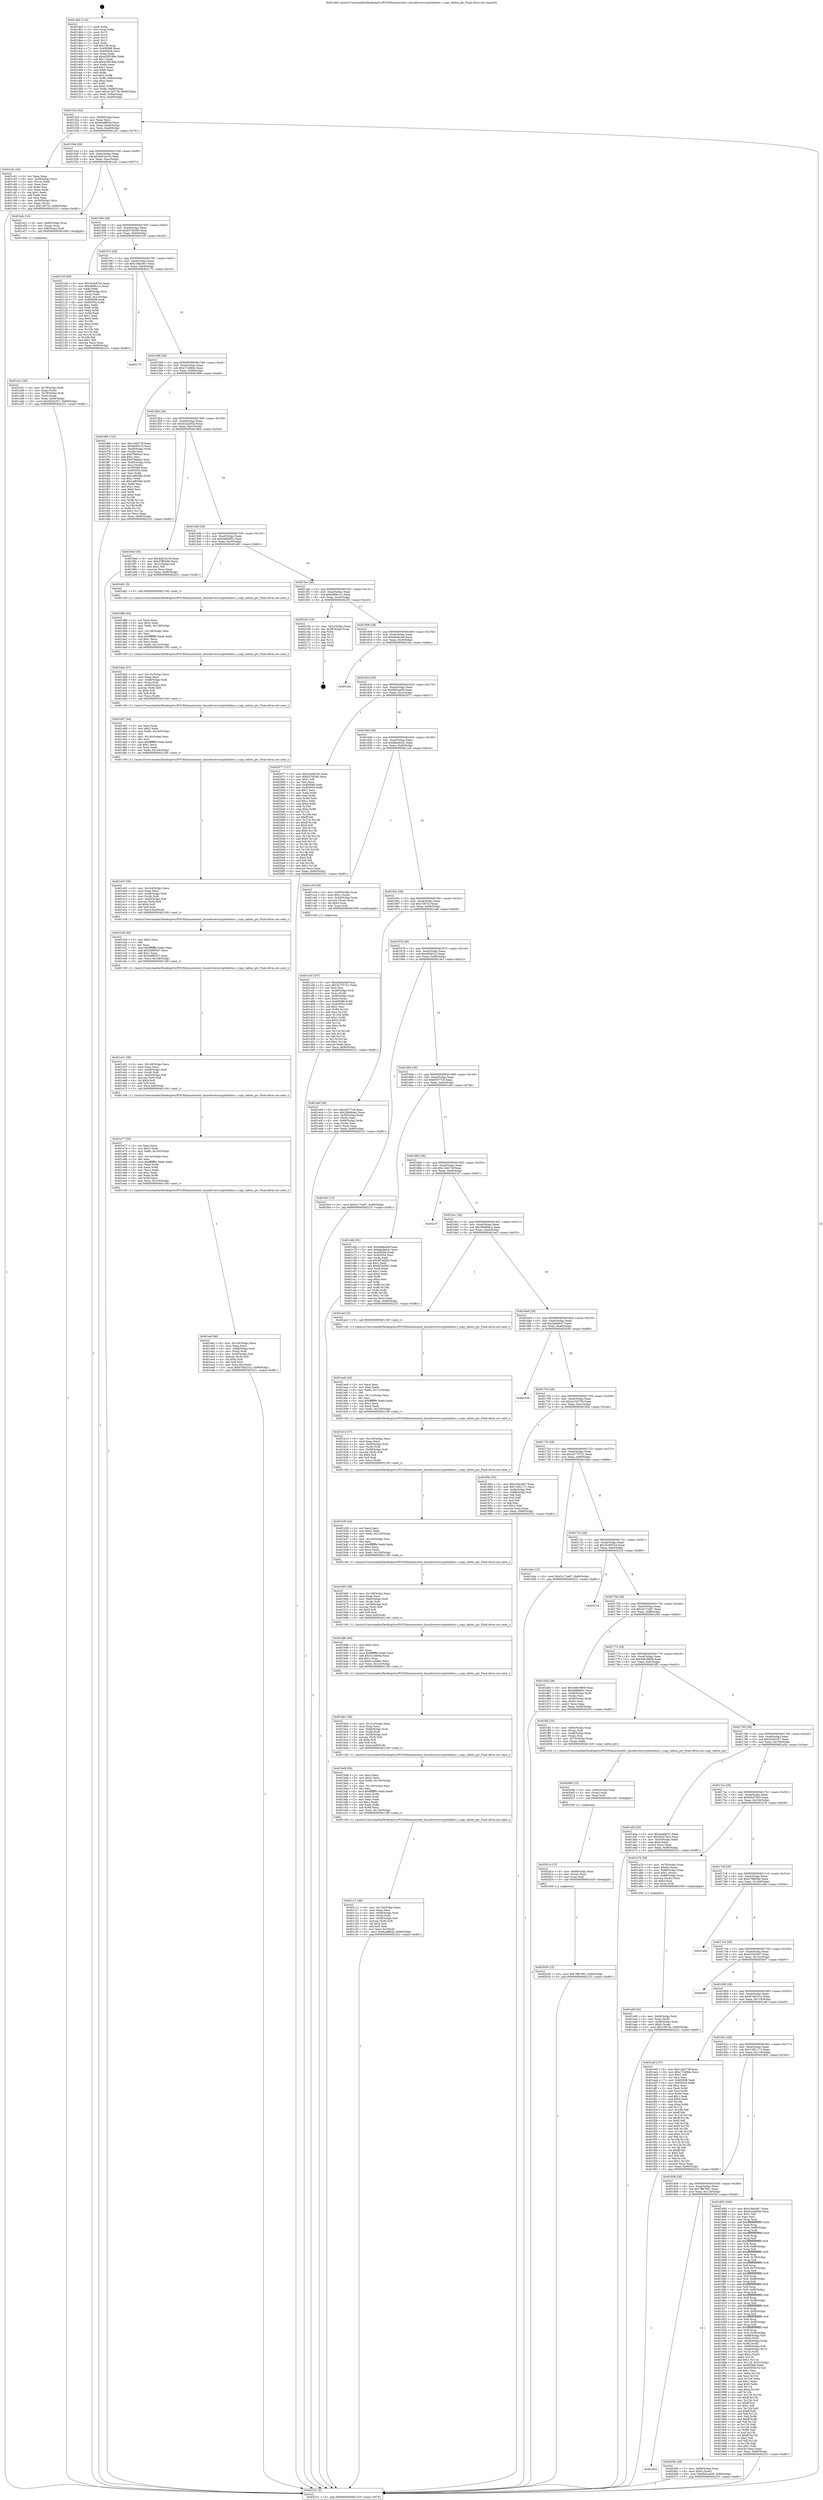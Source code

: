 digraph "0x4014b0" {
  label = "0x4014b0 (/mnt/c/Users/mathe/Desktop/tcc/POCII/binaries/extr_linuxdriverscryptotalitos.c_copy_talitos_ptr_Final-ollvm.out::main(0))"
  labelloc = "t"
  node[shape=record]

  Entry [label="",width=0.3,height=0.3,shape=circle,fillcolor=black,style=filled]
  "0x401524" [label="{
     0x401524 [32]\l
     | [instrs]\l
     &nbsp;&nbsp;0x401524 \<+6\>: mov -0x90(%rbp),%eax\l
     &nbsp;&nbsp;0x40152a \<+2\>: mov %eax,%ecx\l
     &nbsp;&nbsp;0x40152c \<+6\>: sub $0x8caf862e,%ecx\l
     &nbsp;&nbsp;0x401532 \<+6\>: mov %eax,-0xa4(%rbp)\l
     &nbsp;&nbsp;0x401538 \<+6\>: mov %ecx,-0xa8(%rbp)\l
     &nbsp;&nbsp;0x40153e \<+6\>: je 0000000000401c41 \<main+0x791\>\l
  }"]
  "0x401c41" [label="{
     0x401c41 [42]\l
     | [instrs]\l
     &nbsp;&nbsp;0x401c41 \<+2\>: xor %eax,%eax\l
     &nbsp;&nbsp;0x401c43 \<+4\>: mov -0x58(%rbp),%rcx\l
     &nbsp;&nbsp;0x401c47 \<+2\>: mov (%rcx),%edx\l
     &nbsp;&nbsp;0x401c49 \<+2\>: mov %eax,%esi\l
     &nbsp;&nbsp;0x401c4b \<+2\>: sub %edx,%esi\l
     &nbsp;&nbsp;0x401c4d \<+2\>: mov %eax,%edx\l
     &nbsp;&nbsp;0x401c4f \<+3\>: sub $0x1,%edx\l
     &nbsp;&nbsp;0x401c52 \<+2\>: add %edx,%esi\l
     &nbsp;&nbsp;0x401c54 \<+2\>: sub %esi,%eax\l
     &nbsp;&nbsp;0x401c56 \<+4\>: mov -0x58(%rbp),%rcx\l
     &nbsp;&nbsp;0x401c5a \<+2\>: mov %eax,(%rcx)\l
     &nbsp;&nbsp;0x401c5c \<+10\>: movl $0x15872e,-0x90(%rbp)\l
     &nbsp;&nbsp;0x401c66 \<+5\>: jmp 0000000000402231 \<main+0xd81\>\l
  }"]
  "0x401544" [label="{
     0x401544 [28]\l
     | [instrs]\l
     &nbsp;&nbsp;0x401544 \<+5\>: jmp 0000000000401549 \<main+0x99\>\l
     &nbsp;&nbsp;0x401549 \<+6\>: mov -0xa4(%rbp),%eax\l
     &nbsp;&nbsp;0x40154f \<+5\>: sub $0x8d21bc1b,%eax\l
     &nbsp;&nbsp;0x401554 \<+6\>: mov %eax,-0xac(%rbp)\l
     &nbsp;&nbsp;0x40155a \<+6\>: je 0000000000401a2c \<main+0x57c\>\l
  }"]
  Exit [label="",width=0.3,height=0.3,shape=circle,fillcolor=black,style=filled,peripheries=2]
  "0x401a2c" [label="{
     0x401a2c [16]\l
     | [instrs]\l
     &nbsp;&nbsp;0x401a2c \<+4\>: mov -0x80(%rbp),%rax\l
     &nbsp;&nbsp;0x401a30 \<+3\>: mov (%rax),%rax\l
     &nbsp;&nbsp;0x401a33 \<+4\>: mov 0x8(%rax),%rdi\l
     &nbsp;&nbsp;0x401a37 \<+5\>: call 0000000000401060 \<atoi@plt\>\l
     | [calls]\l
     &nbsp;&nbsp;0x401060 \{1\} (unknown)\l
  }"]
  "0x401560" [label="{
     0x401560 [28]\l
     | [instrs]\l
     &nbsp;&nbsp;0x401560 \<+5\>: jmp 0000000000401565 \<main+0xb5\>\l
     &nbsp;&nbsp;0x401565 \<+6\>: mov -0xa4(%rbp),%eax\l
     &nbsp;&nbsp;0x40156b \<+5\>: sub $0xb37af300,%eax\l
     &nbsp;&nbsp;0x401570 \<+6\>: mov %eax,-0xb0(%rbp)\l
     &nbsp;&nbsp;0x401576 \<+6\>: je 0000000000402100 \<main+0xc50\>\l
  }"]
  "0x401854" [label="{
     0x401854\l
  }", style=dashed]
  "0x402100" [label="{
     0x402100 [99]\l
     | [instrs]\l
     &nbsp;&nbsp;0x402100 \<+5\>: mov $0x343b87e3,%eax\l
     &nbsp;&nbsp;0x402105 \<+5\>: mov $0xe868cc1c,%ecx\l
     &nbsp;&nbsp;0x40210a \<+2\>: xor %edx,%edx\l
     &nbsp;&nbsp;0x40210c \<+7\>: mov -0x88(%rbp),%rsi\l
     &nbsp;&nbsp;0x402113 \<+2\>: mov (%rsi),%edi\l
     &nbsp;&nbsp;0x402115 \<+3\>: mov %edi,-0x2c(%rbp)\l
     &nbsp;&nbsp;0x402118 \<+7\>: mov 0x405068,%edi\l
     &nbsp;&nbsp;0x40211f \<+8\>: mov 0x405054,%r8d\l
     &nbsp;&nbsp;0x402127 \<+3\>: sub $0x1,%edx\l
     &nbsp;&nbsp;0x40212a \<+3\>: mov %edi,%r9d\l
     &nbsp;&nbsp;0x40212d \<+3\>: add %edx,%r9d\l
     &nbsp;&nbsp;0x402130 \<+4\>: imul %r9d,%edi\l
     &nbsp;&nbsp;0x402134 \<+3\>: and $0x1,%edi\l
     &nbsp;&nbsp;0x402137 \<+3\>: cmp $0x0,%edi\l
     &nbsp;&nbsp;0x40213a \<+4\>: sete %r10b\l
     &nbsp;&nbsp;0x40213e \<+4\>: cmp $0xa,%r8d\l
     &nbsp;&nbsp;0x402142 \<+4\>: setl %r11b\l
     &nbsp;&nbsp;0x402146 \<+3\>: mov %r10b,%bl\l
     &nbsp;&nbsp;0x402149 \<+3\>: and %r11b,%bl\l
     &nbsp;&nbsp;0x40214c \<+3\>: xor %r11b,%r10b\l
     &nbsp;&nbsp;0x40214f \<+3\>: or %r10b,%bl\l
     &nbsp;&nbsp;0x402152 \<+3\>: test $0x1,%bl\l
     &nbsp;&nbsp;0x402155 \<+3\>: cmovne %ecx,%eax\l
     &nbsp;&nbsp;0x402158 \<+6\>: mov %eax,-0x90(%rbp)\l
     &nbsp;&nbsp;0x40215e \<+5\>: jmp 0000000000402231 \<main+0xd81\>\l
  }"]
  "0x40157c" [label="{
     0x40157c [28]\l
     | [instrs]\l
     &nbsp;&nbsp;0x40157c \<+5\>: jmp 0000000000401581 \<main+0xd1\>\l
     &nbsp;&nbsp;0x401581 \<+6\>: mov -0xa4(%rbp),%eax\l
     &nbsp;&nbsp;0x401587 \<+5\>: sub $0xc30ec9b7,%eax\l
     &nbsp;&nbsp;0x40158c \<+6\>: mov %eax,-0xb4(%rbp)\l
     &nbsp;&nbsp;0x401592 \<+6\>: je 0000000000402175 \<main+0xcc5\>\l
  }"]
  "0x40205b" [label="{
     0x40205b [28]\l
     | [instrs]\l
     &nbsp;&nbsp;0x40205b \<+7\>: mov -0x88(%rbp),%rax\l
     &nbsp;&nbsp;0x402062 \<+6\>: movl $0x0,(%rax)\l
     &nbsp;&nbsp;0x402068 \<+10\>: movl $0xf081ae06,-0x90(%rbp)\l
     &nbsp;&nbsp;0x402072 \<+5\>: jmp 0000000000402231 \<main+0xd81\>\l
  }"]
  "0x402175" [label="{
     0x402175\l
  }", style=dashed]
  "0x401598" [label="{
     0x401598 [28]\l
     | [instrs]\l
     &nbsp;&nbsp;0x401598 \<+5\>: jmp 000000000040159d \<main+0xed\>\l
     &nbsp;&nbsp;0x40159d \<+6\>: mov -0xa4(%rbp),%eax\l
     &nbsp;&nbsp;0x4015a3 \<+5\>: sub $0xc71bfddc,%eax\l
     &nbsp;&nbsp;0x4015a8 \<+6\>: mov %eax,-0xb8(%rbp)\l
     &nbsp;&nbsp;0x4015ae \<+6\>: je 0000000000401f68 \<main+0xab8\>\l
  }"]
  "0x402029" [label="{
     0x402029 [15]\l
     | [instrs]\l
     &nbsp;&nbsp;0x402029 \<+10\>: movl $0x7ff87991,-0x90(%rbp)\l
     &nbsp;&nbsp;0x402033 \<+5\>: jmp 0000000000402231 \<main+0xd81\>\l
  }"]
  "0x401f68" [label="{
     0x401f68 [123]\l
     | [instrs]\l
     &nbsp;&nbsp;0x401f68 \<+5\>: mov $0x1cfe273f,%eax\l
     &nbsp;&nbsp;0x401f6d \<+5\>: mov $0x4849315,%ecx\l
     &nbsp;&nbsp;0x401f72 \<+4\>: mov -0x40(%rbp),%rdx\l
     &nbsp;&nbsp;0x401f76 \<+2\>: mov (%rdx),%esi\l
     &nbsp;&nbsp;0x401f78 \<+6\>: sub $0xf78efee3,%esi\l
     &nbsp;&nbsp;0x401f7e \<+3\>: add $0x1,%esi\l
     &nbsp;&nbsp;0x401f81 \<+6\>: add $0xf78efee3,%esi\l
     &nbsp;&nbsp;0x401f87 \<+4\>: mov -0x40(%rbp),%rdx\l
     &nbsp;&nbsp;0x401f8b \<+2\>: mov %esi,(%rdx)\l
     &nbsp;&nbsp;0x401f8d \<+7\>: mov 0x405068,%esi\l
     &nbsp;&nbsp;0x401f94 \<+7\>: mov 0x405054,%edi\l
     &nbsp;&nbsp;0x401f9b \<+3\>: mov %esi,%r8d\l
     &nbsp;&nbsp;0x401f9e \<+7\>: add $0x1af83f4b,%r8d\l
     &nbsp;&nbsp;0x401fa5 \<+4\>: sub $0x1,%r8d\l
     &nbsp;&nbsp;0x401fa9 \<+7\>: sub $0x1af83f4b,%r8d\l
     &nbsp;&nbsp;0x401fb0 \<+4\>: imul %r8d,%esi\l
     &nbsp;&nbsp;0x401fb4 \<+3\>: and $0x1,%esi\l
     &nbsp;&nbsp;0x401fb7 \<+3\>: cmp $0x0,%esi\l
     &nbsp;&nbsp;0x401fba \<+4\>: sete %r9b\l
     &nbsp;&nbsp;0x401fbe \<+3\>: cmp $0xa,%edi\l
     &nbsp;&nbsp;0x401fc1 \<+4\>: setl %r10b\l
     &nbsp;&nbsp;0x401fc5 \<+3\>: mov %r9b,%r11b\l
     &nbsp;&nbsp;0x401fc8 \<+3\>: and %r10b,%r11b\l
     &nbsp;&nbsp;0x401fcb \<+3\>: xor %r10b,%r9b\l
     &nbsp;&nbsp;0x401fce \<+3\>: or %r9b,%r11b\l
     &nbsp;&nbsp;0x401fd1 \<+4\>: test $0x1,%r11b\l
     &nbsp;&nbsp;0x401fd5 \<+3\>: cmovne %ecx,%eax\l
     &nbsp;&nbsp;0x401fd8 \<+6\>: mov %eax,-0x90(%rbp)\l
     &nbsp;&nbsp;0x401fde \<+5\>: jmp 0000000000402231 \<main+0xd81\>\l
  }"]
  "0x4015b4" [label="{
     0x4015b4 [28]\l
     | [instrs]\l
     &nbsp;&nbsp;0x4015b4 \<+5\>: jmp 00000000004015b9 \<main+0x109\>\l
     &nbsp;&nbsp;0x4015b9 \<+6\>: mov -0xa4(%rbp),%eax\l
     &nbsp;&nbsp;0x4015bf \<+5\>: sub $0xd1b2a92b,%eax\l
     &nbsp;&nbsp;0x4015c4 \<+6\>: mov %eax,-0xbc(%rbp)\l
     &nbsp;&nbsp;0x4015ca \<+6\>: je 00000000004019ed \<main+0x53d\>\l
  }"]
  "0x40201a" [label="{
     0x40201a [15]\l
     | [instrs]\l
     &nbsp;&nbsp;0x40201a \<+4\>: mov -0x48(%rbp),%rax\l
     &nbsp;&nbsp;0x40201e \<+3\>: mov (%rax),%rax\l
     &nbsp;&nbsp;0x402021 \<+3\>: mov %rax,%rdi\l
     &nbsp;&nbsp;0x402024 \<+5\>: call 0000000000401030 \<free@plt\>\l
     | [calls]\l
     &nbsp;&nbsp;0x401030 \{1\} (unknown)\l
  }"]
  "0x4019ed" [label="{
     0x4019ed [30]\l
     | [instrs]\l
     &nbsp;&nbsp;0x4019ed \<+5\>: mov $0x8d21bc1b,%eax\l
     &nbsp;&nbsp;0x4019f2 \<+5\>: mov $0x57f8d38e,%ecx\l
     &nbsp;&nbsp;0x4019f7 \<+3\>: mov -0x31(%rbp),%dl\l
     &nbsp;&nbsp;0x4019fa \<+3\>: test $0x1,%dl\l
     &nbsp;&nbsp;0x4019fd \<+3\>: cmovne %ecx,%eax\l
     &nbsp;&nbsp;0x401a00 \<+6\>: mov %eax,-0x90(%rbp)\l
     &nbsp;&nbsp;0x401a06 \<+5\>: jmp 0000000000402231 \<main+0xd81\>\l
  }"]
  "0x4015d0" [label="{
     0x4015d0 [28]\l
     | [instrs]\l
     &nbsp;&nbsp;0x4015d0 \<+5\>: jmp 00000000004015d5 \<main+0x125\>\l
     &nbsp;&nbsp;0x4015d5 \<+6\>: mov -0xa4(%rbp),%eax\l
     &nbsp;&nbsp;0x4015db \<+5\>: sub $0xd48bfd5c,%eax\l
     &nbsp;&nbsp;0x4015e0 \<+6\>: mov %eax,-0xc0(%rbp)\l
     &nbsp;&nbsp;0x4015e6 \<+6\>: je 0000000000401d81 \<main+0x8d1\>\l
  }"]
  "0x40200b" [label="{
     0x40200b [15]\l
     | [instrs]\l
     &nbsp;&nbsp;0x40200b \<+4\>: mov -0x60(%rbp),%rax\l
     &nbsp;&nbsp;0x40200f \<+3\>: mov (%rax),%rax\l
     &nbsp;&nbsp;0x402012 \<+3\>: mov %rax,%rdi\l
     &nbsp;&nbsp;0x402015 \<+5\>: call 0000000000401030 \<free@plt\>\l
     | [calls]\l
     &nbsp;&nbsp;0x401030 \{1\} (unknown)\l
  }"]
  "0x401d81" [label="{
     0x401d81 [5]\l
     | [instrs]\l
     &nbsp;&nbsp;0x401d81 \<+5\>: call 0000000000401160 \<next_i\>\l
     | [calls]\l
     &nbsp;&nbsp;0x401160 \{1\} (/mnt/c/Users/mathe/Desktop/tcc/POCII/binaries/extr_linuxdriverscryptotalitos.c_copy_talitos_ptr_Final-ollvm.out::next_i)\l
  }"]
  "0x4015ec" [label="{
     0x4015ec [28]\l
     | [instrs]\l
     &nbsp;&nbsp;0x4015ec \<+5\>: jmp 00000000004015f1 \<main+0x141\>\l
     &nbsp;&nbsp;0x4015f1 \<+6\>: mov -0xa4(%rbp),%eax\l
     &nbsp;&nbsp;0x4015f7 \<+5\>: sub $0xe868cc1c,%eax\l
     &nbsp;&nbsp;0x4015fc \<+6\>: mov %eax,-0xc4(%rbp)\l
     &nbsp;&nbsp;0x401602 \<+6\>: je 0000000000402163 \<main+0xcb3\>\l
  }"]
  "0x401eaf" [label="{
     0x401eaf [48]\l
     | [instrs]\l
     &nbsp;&nbsp;0x401eaf \<+6\>: mov -0x150(%rbp),%ecx\l
     &nbsp;&nbsp;0x401eb5 \<+3\>: imul %eax,%ecx\l
     &nbsp;&nbsp;0x401eb8 \<+4\>: mov -0x48(%rbp),%rdi\l
     &nbsp;&nbsp;0x401ebc \<+3\>: mov (%rdi),%rdi\l
     &nbsp;&nbsp;0x401ebf \<+4\>: mov -0x40(%rbp),%r8\l
     &nbsp;&nbsp;0x401ec3 \<+3\>: movslq (%r8),%r8\l
     &nbsp;&nbsp;0x401ec6 \<+4\>: shl $0x4,%r8\l
     &nbsp;&nbsp;0x401eca \<+3\>: add %r8,%rdi\l
     &nbsp;&nbsp;0x401ecd \<+3\>: mov %ecx,0xc(%rdi)\l
     &nbsp;&nbsp;0x401ed0 \<+10\>: movl $0x67db231a,-0x90(%rbp)\l
     &nbsp;&nbsp;0x401eda \<+5\>: jmp 0000000000402231 \<main+0xd81\>\l
  }"]
  "0x402163" [label="{
     0x402163 [18]\l
     | [instrs]\l
     &nbsp;&nbsp;0x402163 \<+3\>: mov -0x2c(%rbp),%eax\l
     &nbsp;&nbsp;0x402166 \<+4\>: lea -0x28(%rbp),%rsp\l
     &nbsp;&nbsp;0x40216a \<+1\>: pop %rbx\l
     &nbsp;&nbsp;0x40216b \<+2\>: pop %r12\l
     &nbsp;&nbsp;0x40216d \<+2\>: pop %r13\l
     &nbsp;&nbsp;0x40216f \<+2\>: pop %r14\l
     &nbsp;&nbsp;0x402171 \<+2\>: pop %r15\l
     &nbsp;&nbsp;0x402173 \<+1\>: pop %rbp\l
     &nbsp;&nbsp;0x402174 \<+1\>: ret\l
  }"]
  "0x401608" [label="{
     0x401608 [28]\l
     | [instrs]\l
     &nbsp;&nbsp;0x401608 \<+5\>: jmp 000000000040160d \<main+0x15d\>\l
     &nbsp;&nbsp;0x40160d \<+6\>: mov -0xa4(%rbp),%eax\l
     &nbsp;&nbsp;0x401613 \<+5\>: sub $0xe9a6a3af,%eax\l
     &nbsp;&nbsp;0x401618 \<+6\>: mov %eax,-0xc8(%rbp)\l
     &nbsp;&nbsp;0x40161e \<+6\>: je 00000000004021ba \<main+0xd0a\>\l
  }"]
  "0x401e77" [label="{
     0x401e77 [56]\l
     | [instrs]\l
     &nbsp;&nbsp;0x401e77 \<+2\>: xor %ecx,%ecx\l
     &nbsp;&nbsp;0x401e79 \<+5\>: mov $0x2,%edx\l
     &nbsp;&nbsp;0x401e7e \<+6\>: mov %edx,-0x14c(%rbp)\l
     &nbsp;&nbsp;0x401e84 \<+1\>: cltd\l
     &nbsp;&nbsp;0x401e85 \<+6\>: mov -0x14c(%rbp),%esi\l
     &nbsp;&nbsp;0x401e8b \<+2\>: idiv %esi\l
     &nbsp;&nbsp;0x401e8d \<+6\>: imul $0xfffffffe,%edx,%edx\l
     &nbsp;&nbsp;0x401e93 \<+3\>: mov %ecx,%r9d\l
     &nbsp;&nbsp;0x401e96 \<+3\>: sub %edx,%r9d\l
     &nbsp;&nbsp;0x401e99 \<+2\>: mov %ecx,%edx\l
     &nbsp;&nbsp;0x401e9b \<+3\>: sub $0x1,%edx\l
     &nbsp;&nbsp;0x401e9e \<+3\>: add %edx,%r9d\l
     &nbsp;&nbsp;0x401ea1 \<+3\>: sub %r9d,%ecx\l
     &nbsp;&nbsp;0x401ea4 \<+6\>: mov %ecx,-0x150(%rbp)\l
     &nbsp;&nbsp;0x401eaa \<+5\>: call 0000000000401160 \<next_i\>\l
     | [calls]\l
     &nbsp;&nbsp;0x401160 \{1\} (/mnt/c/Users/mathe/Desktop/tcc/POCII/binaries/extr_linuxdriverscryptotalitos.c_copy_talitos_ptr_Final-ollvm.out::next_i)\l
  }"]
  "0x4021ba" [label="{
     0x4021ba\l
  }", style=dashed]
  "0x401624" [label="{
     0x401624 [28]\l
     | [instrs]\l
     &nbsp;&nbsp;0x401624 \<+5\>: jmp 0000000000401629 \<main+0x179\>\l
     &nbsp;&nbsp;0x401629 \<+6\>: mov -0xa4(%rbp),%eax\l
     &nbsp;&nbsp;0x40162f \<+5\>: sub $0xf081ae06,%eax\l
     &nbsp;&nbsp;0x401634 \<+6\>: mov %eax,-0xcc(%rbp)\l
     &nbsp;&nbsp;0x40163a \<+6\>: je 0000000000402077 \<main+0xbc7\>\l
  }"]
  "0x401e51" [label="{
     0x401e51 [38]\l
     | [instrs]\l
     &nbsp;&nbsp;0x401e51 \<+6\>: mov -0x148(%rbp),%ecx\l
     &nbsp;&nbsp;0x401e57 \<+3\>: imul %eax,%ecx\l
     &nbsp;&nbsp;0x401e5a \<+4\>: mov -0x48(%rbp),%rdi\l
     &nbsp;&nbsp;0x401e5e \<+3\>: mov (%rdi),%rdi\l
     &nbsp;&nbsp;0x401e61 \<+4\>: mov -0x40(%rbp),%r8\l
     &nbsp;&nbsp;0x401e65 \<+3\>: movslq (%r8),%r8\l
     &nbsp;&nbsp;0x401e68 \<+4\>: shl $0x4,%r8\l
     &nbsp;&nbsp;0x401e6c \<+3\>: add %r8,%rdi\l
     &nbsp;&nbsp;0x401e6f \<+3\>: mov %ecx,0x8(%rdi)\l
     &nbsp;&nbsp;0x401e72 \<+5\>: call 0000000000401160 \<next_i\>\l
     | [calls]\l
     &nbsp;&nbsp;0x401160 \{1\} (/mnt/c/Users/mathe/Desktop/tcc/POCII/binaries/extr_linuxdriverscryptotalitos.c_copy_talitos_ptr_Final-ollvm.out::next_i)\l
  }"]
  "0x402077" [label="{
     0x402077 [137]\l
     | [instrs]\l
     &nbsp;&nbsp;0x402077 \<+5\>: mov $0x343b87e3,%eax\l
     &nbsp;&nbsp;0x40207c \<+5\>: mov $0xb37af300,%ecx\l
     &nbsp;&nbsp;0x402081 \<+2\>: mov $0x1,%dl\l
     &nbsp;&nbsp;0x402083 \<+2\>: xor %esi,%esi\l
     &nbsp;&nbsp;0x402085 \<+7\>: mov 0x405068,%edi\l
     &nbsp;&nbsp;0x40208c \<+8\>: mov 0x405054,%r8d\l
     &nbsp;&nbsp;0x402094 \<+3\>: sub $0x1,%esi\l
     &nbsp;&nbsp;0x402097 \<+3\>: mov %edi,%r9d\l
     &nbsp;&nbsp;0x40209a \<+3\>: add %esi,%r9d\l
     &nbsp;&nbsp;0x40209d \<+4\>: imul %r9d,%edi\l
     &nbsp;&nbsp;0x4020a1 \<+3\>: and $0x1,%edi\l
     &nbsp;&nbsp;0x4020a4 \<+3\>: cmp $0x0,%edi\l
     &nbsp;&nbsp;0x4020a7 \<+4\>: sete %r10b\l
     &nbsp;&nbsp;0x4020ab \<+4\>: cmp $0xa,%r8d\l
     &nbsp;&nbsp;0x4020af \<+4\>: setl %r11b\l
     &nbsp;&nbsp;0x4020b3 \<+3\>: mov %r10b,%bl\l
     &nbsp;&nbsp;0x4020b6 \<+3\>: xor $0xff,%bl\l
     &nbsp;&nbsp;0x4020b9 \<+3\>: mov %r11b,%r14b\l
     &nbsp;&nbsp;0x4020bc \<+4\>: xor $0xff,%r14b\l
     &nbsp;&nbsp;0x4020c0 \<+3\>: xor $0x0,%dl\l
     &nbsp;&nbsp;0x4020c3 \<+3\>: mov %bl,%r15b\l
     &nbsp;&nbsp;0x4020c6 \<+4\>: and $0x0,%r15b\l
     &nbsp;&nbsp;0x4020ca \<+3\>: and %dl,%r10b\l
     &nbsp;&nbsp;0x4020cd \<+3\>: mov %r14b,%r12b\l
     &nbsp;&nbsp;0x4020d0 \<+4\>: and $0x0,%r12b\l
     &nbsp;&nbsp;0x4020d4 \<+3\>: and %dl,%r11b\l
     &nbsp;&nbsp;0x4020d7 \<+3\>: or %r10b,%r15b\l
     &nbsp;&nbsp;0x4020da \<+3\>: or %r11b,%r12b\l
     &nbsp;&nbsp;0x4020dd \<+3\>: xor %r12b,%r15b\l
     &nbsp;&nbsp;0x4020e0 \<+3\>: or %r14b,%bl\l
     &nbsp;&nbsp;0x4020e3 \<+3\>: xor $0xff,%bl\l
     &nbsp;&nbsp;0x4020e6 \<+3\>: or $0x0,%dl\l
     &nbsp;&nbsp;0x4020e9 \<+2\>: and %dl,%bl\l
     &nbsp;&nbsp;0x4020eb \<+3\>: or %bl,%r15b\l
     &nbsp;&nbsp;0x4020ee \<+4\>: test $0x1,%r15b\l
     &nbsp;&nbsp;0x4020f2 \<+3\>: cmovne %ecx,%eax\l
     &nbsp;&nbsp;0x4020f5 \<+6\>: mov %eax,-0x90(%rbp)\l
     &nbsp;&nbsp;0x4020fb \<+5\>: jmp 0000000000402231 \<main+0xd81\>\l
  }"]
  "0x401640" [label="{
     0x401640 [28]\l
     | [instrs]\l
     &nbsp;&nbsp;0x401640 \<+5\>: jmp 0000000000401645 \<main+0x195\>\l
     &nbsp;&nbsp;0x401645 \<+6\>: mov -0xa4(%rbp),%eax\l
     &nbsp;&nbsp;0x40164b \<+5\>: sub $0xfabd443c,%eax\l
     &nbsp;&nbsp;0x401650 \<+6\>: mov %eax,-0xd0(%rbp)\l
     &nbsp;&nbsp;0x401656 \<+6\>: je 0000000000401cc6 \<main+0x816\>\l
  }"]
  "0x401e29" [label="{
     0x401e29 [40]\l
     | [instrs]\l
     &nbsp;&nbsp;0x401e29 \<+5\>: mov $0x2,%ecx\l
     &nbsp;&nbsp;0x401e2e \<+1\>: cltd\l
     &nbsp;&nbsp;0x401e2f \<+2\>: idiv %ecx\l
     &nbsp;&nbsp;0x401e31 \<+6\>: imul $0xfffffffe,%edx,%ecx\l
     &nbsp;&nbsp;0x401e37 \<+6\>: add $0x5a06f347,%ecx\l
     &nbsp;&nbsp;0x401e3d \<+3\>: add $0x1,%ecx\l
     &nbsp;&nbsp;0x401e40 \<+6\>: sub $0x5a06f347,%ecx\l
     &nbsp;&nbsp;0x401e46 \<+6\>: mov %ecx,-0x148(%rbp)\l
     &nbsp;&nbsp;0x401e4c \<+5\>: call 0000000000401160 \<next_i\>\l
     | [calls]\l
     &nbsp;&nbsp;0x401160 \{1\} (/mnt/c/Users/mathe/Desktop/tcc/POCII/binaries/extr_linuxdriverscryptotalitos.c_copy_talitos_ptr_Final-ollvm.out::next_i)\l
  }"]
  "0x401cc6" [label="{
     0x401cc6 [29]\l
     | [instrs]\l
     &nbsp;&nbsp;0x401cc6 \<+4\>: mov -0x50(%rbp),%rax\l
     &nbsp;&nbsp;0x401cca \<+6\>: movl $0x1,(%rax)\l
     &nbsp;&nbsp;0x401cd0 \<+4\>: mov -0x50(%rbp),%rax\l
     &nbsp;&nbsp;0x401cd4 \<+3\>: movslq (%rax),%rax\l
     &nbsp;&nbsp;0x401cd7 \<+4\>: shl $0x4,%rax\l
     &nbsp;&nbsp;0x401cdb \<+3\>: mov %rax,%rdi\l
     &nbsp;&nbsp;0x401cde \<+5\>: call 0000000000401050 \<malloc@plt\>\l
     | [calls]\l
     &nbsp;&nbsp;0x401050 \{1\} (unknown)\l
  }"]
  "0x40165c" [label="{
     0x40165c [28]\l
     | [instrs]\l
     &nbsp;&nbsp;0x40165c \<+5\>: jmp 0000000000401661 \<main+0x1b1\>\l
     &nbsp;&nbsp;0x401661 \<+6\>: mov -0xa4(%rbp),%eax\l
     &nbsp;&nbsp;0x401667 \<+5\>: sub $0x15872e,%eax\l
     &nbsp;&nbsp;0x40166c \<+6\>: mov %eax,-0xd4(%rbp)\l
     &nbsp;&nbsp;0x401672 \<+6\>: je 0000000000401abf \<main+0x60f\>\l
  }"]
  "0x401e03" [label="{
     0x401e03 [38]\l
     | [instrs]\l
     &nbsp;&nbsp;0x401e03 \<+6\>: mov -0x144(%rbp),%ecx\l
     &nbsp;&nbsp;0x401e09 \<+3\>: imul %eax,%ecx\l
     &nbsp;&nbsp;0x401e0c \<+4\>: mov -0x48(%rbp),%rdi\l
     &nbsp;&nbsp;0x401e10 \<+3\>: mov (%rdi),%rdi\l
     &nbsp;&nbsp;0x401e13 \<+4\>: mov -0x40(%rbp),%r8\l
     &nbsp;&nbsp;0x401e17 \<+3\>: movslq (%r8),%r8\l
     &nbsp;&nbsp;0x401e1a \<+4\>: shl $0x4,%r8\l
     &nbsp;&nbsp;0x401e1e \<+3\>: add %r8,%rdi\l
     &nbsp;&nbsp;0x401e21 \<+3\>: mov %ecx,0x4(%rdi)\l
     &nbsp;&nbsp;0x401e24 \<+5\>: call 0000000000401160 \<next_i\>\l
     | [calls]\l
     &nbsp;&nbsp;0x401160 \{1\} (/mnt/c/Users/mathe/Desktop/tcc/POCII/binaries/extr_linuxdriverscryptotalitos.c_copy_talitos_ptr_Final-ollvm.out::next_i)\l
  }"]
  "0x401abf" [label="{
     0x401abf [36]\l
     | [instrs]\l
     &nbsp;&nbsp;0x401abf \<+5\>: mov $0x65577c8,%eax\l
     &nbsp;&nbsp;0x401ac4 \<+5\>: mov $0x29b964e2,%ecx\l
     &nbsp;&nbsp;0x401ac9 \<+4\>: mov -0x58(%rbp),%rdx\l
     &nbsp;&nbsp;0x401acd \<+2\>: mov (%rdx),%esi\l
     &nbsp;&nbsp;0x401acf \<+4\>: mov -0x68(%rbp),%rdx\l
     &nbsp;&nbsp;0x401ad3 \<+2\>: cmp (%rdx),%esi\l
     &nbsp;&nbsp;0x401ad5 \<+3\>: cmovl %ecx,%eax\l
     &nbsp;&nbsp;0x401ad8 \<+6\>: mov %eax,-0x90(%rbp)\l
     &nbsp;&nbsp;0x401ade \<+5\>: jmp 0000000000402231 \<main+0xd81\>\l
  }"]
  "0x401678" [label="{
     0x401678 [28]\l
     | [instrs]\l
     &nbsp;&nbsp;0x401678 \<+5\>: jmp 000000000040167d \<main+0x1cd\>\l
     &nbsp;&nbsp;0x40167d \<+6\>: mov -0xa4(%rbp),%eax\l
     &nbsp;&nbsp;0x401683 \<+5\>: sub $0x4849315,%eax\l
     &nbsp;&nbsp;0x401688 \<+6\>: mov %eax,-0xd8(%rbp)\l
     &nbsp;&nbsp;0x40168e \<+6\>: je 0000000000401fe3 \<main+0xb33\>\l
  }"]
  "0x401dd7" [label="{
     0x401dd7 [44]\l
     | [instrs]\l
     &nbsp;&nbsp;0x401dd7 \<+2\>: xor %ecx,%ecx\l
     &nbsp;&nbsp;0x401dd9 \<+5\>: mov $0x2,%edx\l
     &nbsp;&nbsp;0x401dde \<+6\>: mov %edx,-0x140(%rbp)\l
     &nbsp;&nbsp;0x401de4 \<+1\>: cltd\l
     &nbsp;&nbsp;0x401de5 \<+6\>: mov -0x140(%rbp),%esi\l
     &nbsp;&nbsp;0x401deb \<+2\>: idiv %esi\l
     &nbsp;&nbsp;0x401ded \<+6\>: imul $0xfffffffe,%edx,%edx\l
     &nbsp;&nbsp;0x401df3 \<+3\>: sub $0x1,%ecx\l
     &nbsp;&nbsp;0x401df6 \<+2\>: sub %ecx,%edx\l
     &nbsp;&nbsp;0x401df8 \<+6\>: mov %edx,-0x144(%rbp)\l
     &nbsp;&nbsp;0x401dfe \<+5\>: call 0000000000401160 \<next_i\>\l
     | [calls]\l
     &nbsp;&nbsp;0x401160 \{1\} (/mnt/c/Users/mathe/Desktop/tcc/POCII/binaries/extr_linuxdriverscryptotalitos.c_copy_talitos_ptr_Final-ollvm.out::next_i)\l
  }"]
  "0x401fe3" [label="{
     0x401fe3 [15]\l
     | [instrs]\l
     &nbsp;&nbsp;0x401fe3 \<+10\>: movl $0x3c17ce87,-0x90(%rbp)\l
     &nbsp;&nbsp;0x401fed \<+5\>: jmp 0000000000402231 \<main+0xd81\>\l
  }"]
  "0x401694" [label="{
     0x401694 [28]\l
     | [instrs]\l
     &nbsp;&nbsp;0x401694 \<+5\>: jmp 0000000000401699 \<main+0x1e9\>\l
     &nbsp;&nbsp;0x401699 \<+6\>: mov -0xa4(%rbp),%eax\l
     &nbsp;&nbsp;0x40169f \<+5\>: sub $0x65577c8,%eax\l
     &nbsp;&nbsp;0x4016a4 \<+6\>: mov %eax,-0xdc(%rbp)\l
     &nbsp;&nbsp;0x4016aa \<+6\>: je 0000000000401c6b \<main+0x7bb\>\l
  }"]
  "0x401db2" [label="{
     0x401db2 [37]\l
     | [instrs]\l
     &nbsp;&nbsp;0x401db2 \<+6\>: mov -0x13c(%rbp),%ecx\l
     &nbsp;&nbsp;0x401db8 \<+3\>: imul %eax,%ecx\l
     &nbsp;&nbsp;0x401dbb \<+4\>: mov -0x48(%rbp),%rdi\l
     &nbsp;&nbsp;0x401dbf \<+3\>: mov (%rdi),%rdi\l
     &nbsp;&nbsp;0x401dc2 \<+4\>: mov -0x40(%rbp),%r8\l
     &nbsp;&nbsp;0x401dc6 \<+3\>: movslq (%r8),%r8\l
     &nbsp;&nbsp;0x401dc9 \<+4\>: shl $0x4,%r8\l
     &nbsp;&nbsp;0x401dcd \<+3\>: add %r8,%rdi\l
     &nbsp;&nbsp;0x401dd0 \<+2\>: mov %ecx,(%rdi)\l
     &nbsp;&nbsp;0x401dd2 \<+5\>: call 0000000000401160 \<next_i\>\l
     | [calls]\l
     &nbsp;&nbsp;0x401160 \{1\} (/mnt/c/Users/mathe/Desktop/tcc/POCII/binaries/extr_linuxdriverscryptotalitos.c_copy_talitos_ptr_Final-ollvm.out::next_i)\l
  }"]
  "0x401c6b" [label="{
     0x401c6b [91]\l
     | [instrs]\l
     &nbsp;&nbsp;0x401c6b \<+5\>: mov $0xe9a6a3af,%eax\l
     &nbsp;&nbsp;0x401c70 \<+5\>: mov $0xfabd443c,%ecx\l
     &nbsp;&nbsp;0x401c75 \<+7\>: mov 0x405068,%edx\l
     &nbsp;&nbsp;0x401c7c \<+7\>: mov 0x405054,%esi\l
     &nbsp;&nbsp;0x401c83 \<+2\>: mov %edx,%edi\l
     &nbsp;&nbsp;0x401c85 \<+6\>: sub $0x6f7dd562,%edi\l
     &nbsp;&nbsp;0x401c8b \<+3\>: sub $0x1,%edi\l
     &nbsp;&nbsp;0x401c8e \<+6\>: add $0x6f7dd562,%edi\l
     &nbsp;&nbsp;0x401c94 \<+3\>: imul %edi,%edx\l
     &nbsp;&nbsp;0x401c97 \<+3\>: and $0x1,%edx\l
     &nbsp;&nbsp;0x401c9a \<+3\>: cmp $0x0,%edx\l
     &nbsp;&nbsp;0x401c9d \<+4\>: sete %r8b\l
     &nbsp;&nbsp;0x401ca1 \<+3\>: cmp $0xa,%esi\l
     &nbsp;&nbsp;0x401ca4 \<+4\>: setl %r9b\l
     &nbsp;&nbsp;0x401ca8 \<+3\>: mov %r8b,%r10b\l
     &nbsp;&nbsp;0x401cab \<+3\>: and %r9b,%r10b\l
     &nbsp;&nbsp;0x401cae \<+3\>: xor %r9b,%r8b\l
     &nbsp;&nbsp;0x401cb1 \<+3\>: or %r8b,%r10b\l
     &nbsp;&nbsp;0x401cb4 \<+4\>: test $0x1,%r10b\l
     &nbsp;&nbsp;0x401cb8 \<+3\>: cmovne %ecx,%eax\l
     &nbsp;&nbsp;0x401cbb \<+6\>: mov %eax,-0x90(%rbp)\l
     &nbsp;&nbsp;0x401cc1 \<+5\>: jmp 0000000000402231 \<main+0xd81\>\l
  }"]
  "0x4016b0" [label="{
     0x4016b0 [28]\l
     | [instrs]\l
     &nbsp;&nbsp;0x4016b0 \<+5\>: jmp 00000000004016b5 \<main+0x205\>\l
     &nbsp;&nbsp;0x4016b5 \<+6\>: mov -0xa4(%rbp),%eax\l
     &nbsp;&nbsp;0x4016bb \<+5\>: sub $0x1cfe273f,%eax\l
     &nbsp;&nbsp;0x4016c0 \<+6\>: mov %eax,-0xe0(%rbp)\l
     &nbsp;&nbsp;0x4016c6 \<+6\>: je 00000000004021f7 \<main+0xd47\>\l
  }"]
  "0x401d86" [label="{
     0x401d86 [44]\l
     | [instrs]\l
     &nbsp;&nbsp;0x401d86 \<+2\>: xor %ecx,%ecx\l
     &nbsp;&nbsp;0x401d88 \<+5\>: mov $0x2,%edx\l
     &nbsp;&nbsp;0x401d8d \<+6\>: mov %edx,-0x138(%rbp)\l
     &nbsp;&nbsp;0x401d93 \<+1\>: cltd\l
     &nbsp;&nbsp;0x401d94 \<+6\>: mov -0x138(%rbp),%esi\l
     &nbsp;&nbsp;0x401d9a \<+2\>: idiv %esi\l
     &nbsp;&nbsp;0x401d9c \<+6\>: imul $0xfffffffe,%edx,%edx\l
     &nbsp;&nbsp;0x401da2 \<+3\>: sub $0x1,%ecx\l
     &nbsp;&nbsp;0x401da5 \<+2\>: sub %ecx,%edx\l
     &nbsp;&nbsp;0x401da7 \<+6\>: mov %edx,-0x13c(%rbp)\l
     &nbsp;&nbsp;0x401dad \<+5\>: call 0000000000401160 \<next_i\>\l
     | [calls]\l
     &nbsp;&nbsp;0x401160 \{1\} (/mnt/c/Users/mathe/Desktop/tcc/POCII/binaries/extr_linuxdriverscryptotalitos.c_copy_talitos_ptr_Final-ollvm.out::next_i)\l
  }"]
  "0x4021f7" [label="{
     0x4021f7\l
  }", style=dashed]
  "0x4016cc" [label="{
     0x4016cc [28]\l
     | [instrs]\l
     &nbsp;&nbsp;0x4016cc \<+5\>: jmp 00000000004016d1 \<main+0x221\>\l
     &nbsp;&nbsp;0x4016d1 \<+6\>: mov -0xa4(%rbp),%eax\l
     &nbsp;&nbsp;0x4016d7 \<+5\>: sub $0x29b964e2,%eax\l
     &nbsp;&nbsp;0x4016dc \<+6\>: mov %eax,-0xe4(%rbp)\l
     &nbsp;&nbsp;0x4016e2 \<+6\>: je 0000000000401ae3 \<main+0x633\>\l
  }"]
  "0x401ce3" [label="{
     0x401ce3 [107]\l
     | [instrs]\l
     &nbsp;&nbsp;0x401ce3 \<+5\>: mov $0xe9a6a3af,%ecx\l
     &nbsp;&nbsp;0x401ce8 \<+5\>: mov $0x2e775721,%edx\l
     &nbsp;&nbsp;0x401ced \<+2\>: xor %esi,%esi\l
     &nbsp;&nbsp;0x401cef \<+4\>: mov -0x48(%rbp),%rdi\l
     &nbsp;&nbsp;0x401cf3 \<+3\>: mov %rax,(%rdi)\l
     &nbsp;&nbsp;0x401cf6 \<+4\>: mov -0x40(%rbp),%rax\l
     &nbsp;&nbsp;0x401cfa \<+6\>: movl $0x0,(%rax)\l
     &nbsp;&nbsp;0x401d00 \<+8\>: mov 0x405068,%r8d\l
     &nbsp;&nbsp;0x401d08 \<+8\>: mov 0x405054,%r9d\l
     &nbsp;&nbsp;0x401d10 \<+3\>: sub $0x1,%esi\l
     &nbsp;&nbsp;0x401d13 \<+3\>: mov %r8d,%r10d\l
     &nbsp;&nbsp;0x401d16 \<+3\>: add %esi,%r10d\l
     &nbsp;&nbsp;0x401d19 \<+4\>: imul %r10d,%r8d\l
     &nbsp;&nbsp;0x401d1d \<+4\>: and $0x1,%r8d\l
     &nbsp;&nbsp;0x401d21 \<+4\>: cmp $0x0,%r8d\l
     &nbsp;&nbsp;0x401d25 \<+4\>: sete %r11b\l
     &nbsp;&nbsp;0x401d29 \<+4\>: cmp $0xa,%r9d\l
     &nbsp;&nbsp;0x401d2d \<+3\>: setl %bl\l
     &nbsp;&nbsp;0x401d30 \<+3\>: mov %r11b,%r14b\l
     &nbsp;&nbsp;0x401d33 \<+3\>: and %bl,%r14b\l
     &nbsp;&nbsp;0x401d36 \<+3\>: xor %bl,%r11b\l
     &nbsp;&nbsp;0x401d39 \<+3\>: or %r11b,%r14b\l
     &nbsp;&nbsp;0x401d3c \<+4\>: test $0x1,%r14b\l
     &nbsp;&nbsp;0x401d40 \<+3\>: cmovne %edx,%ecx\l
     &nbsp;&nbsp;0x401d43 \<+6\>: mov %ecx,-0x90(%rbp)\l
     &nbsp;&nbsp;0x401d49 \<+5\>: jmp 0000000000402231 \<main+0xd81\>\l
  }"]
  "0x401ae3" [label="{
     0x401ae3 [5]\l
     | [instrs]\l
     &nbsp;&nbsp;0x401ae3 \<+5\>: call 0000000000401160 \<next_i\>\l
     | [calls]\l
     &nbsp;&nbsp;0x401160 \{1\} (/mnt/c/Users/mathe/Desktop/tcc/POCII/binaries/extr_linuxdriverscryptotalitos.c_copy_talitos_ptr_Final-ollvm.out::next_i)\l
  }"]
  "0x4016e8" [label="{
     0x4016e8 [28]\l
     | [instrs]\l
     &nbsp;&nbsp;0x4016e8 \<+5\>: jmp 00000000004016ed \<main+0x23d\>\l
     &nbsp;&nbsp;0x4016ed \<+6\>: mov -0xa4(%rbp),%eax\l
     &nbsp;&nbsp;0x4016f3 \<+5\>: sub $0x2aafa037,%eax\l
     &nbsp;&nbsp;0x4016f8 \<+6\>: mov %eax,-0xe8(%rbp)\l
     &nbsp;&nbsp;0x4016fe \<+6\>: je 0000000000402038 \<main+0xb88\>\l
  }"]
  "0x401c11" [label="{
     0x401c11 [48]\l
     | [instrs]\l
     &nbsp;&nbsp;0x401c11 \<+6\>: mov -0x134(%rbp),%ecx\l
     &nbsp;&nbsp;0x401c17 \<+3\>: imul %eax,%ecx\l
     &nbsp;&nbsp;0x401c1a \<+4\>: mov -0x60(%rbp),%rdi\l
     &nbsp;&nbsp;0x401c1e \<+3\>: mov (%rdi),%rdi\l
     &nbsp;&nbsp;0x401c21 \<+4\>: mov -0x58(%rbp),%r8\l
     &nbsp;&nbsp;0x401c25 \<+3\>: movslq (%r8),%r8\l
     &nbsp;&nbsp;0x401c28 \<+4\>: shl $0x4,%r8\l
     &nbsp;&nbsp;0x401c2c \<+3\>: add %r8,%rdi\l
     &nbsp;&nbsp;0x401c2f \<+3\>: mov %ecx,0xc(%rdi)\l
     &nbsp;&nbsp;0x401c32 \<+10\>: movl $0x8caf862e,-0x90(%rbp)\l
     &nbsp;&nbsp;0x401c3c \<+5\>: jmp 0000000000402231 \<main+0xd81\>\l
  }"]
  "0x402038" [label="{
     0x402038\l
  }", style=dashed]
  "0x401704" [label="{
     0x401704 [28]\l
     | [instrs]\l
     &nbsp;&nbsp;0x401704 \<+5\>: jmp 0000000000401709 \<main+0x259\>\l
     &nbsp;&nbsp;0x401709 \<+6\>: mov -0xa4(%rbp),%eax\l
     &nbsp;&nbsp;0x40170f \<+5\>: sub $0x2c1b5739,%eax\l
     &nbsp;&nbsp;0x401714 \<+6\>: mov %eax,-0xec(%rbp)\l
     &nbsp;&nbsp;0x40171a \<+6\>: je 000000000040185e \<main+0x3ae\>\l
  }"]
  "0x401bd9" [label="{
     0x401bd9 [56]\l
     | [instrs]\l
     &nbsp;&nbsp;0x401bd9 \<+2\>: xor %ecx,%ecx\l
     &nbsp;&nbsp;0x401bdb \<+5\>: mov $0x2,%edx\l
     &nbsp;&nbsp;0x401be0 \<+6\>: mov %edx,-0x130(%rbp)\l
     &nbsp;&nbsp;0x401be6 \<+1\>: cltd\l
     &nbsp;&nbsp;0x401be7 \<+6\>: mov -0x130(%rbp),%esi\l
     &nbsp;&nbsp;0x401bed \<+2\>: idiv %esi\l
     &nbsp;&nbsp;0x401bef \<+6\>: imul $0xfffffffe,%edx,%edx\l
     &nbsp;&nbsp;0x401bf5 \<+3\>: mov %ecx,%r9d\l
     &nbsp;&nbsp;0x401bf8 \<+3\>: sub %edx,%r9d\l
     &nbsp;&nbsp;0x401bfb \<+2\>: mov %ecx,%edx\l
     &nbsp;&nbsp;0x401bfd \<+3\>: sub $0x1,%edx\l
     &nbsp;&nbsp;0x401c00 \<+3\>: add %edx,%r9d\l
     &nbsp;&nbsp;0x401c03 \<+3\>: sub %r9d,%ecx\l
     &nbsp;&nbsp;0x401c06 \<+6\>: mov %ecx,-0x134(%rbp)\l
     &nbsp;&nbsp;0x401c0c \<+5\>: call 0000000000401160 \<next_i\>\l
     | [calls]\l
     &nbsp;&nbsp;0x401160 \{1\} (/mnt/c/Users/mathe/Desktop/tcc/POCII/binaries/extr_linuxdriverscryptotalitos.c_copy_talitos_ptr_Final-ollvm.out::next_i)\l
  }"]
  "0x40185e" [label="{
     0x40185e [53]\l
     | [instrs]\l
     &nbsp;&nbsp;0x40185e \<+5\>: mov $0xc30ec9b7,%eax\l
     &nbsp;&nbsp;0x401863 \<+5\>: mov $0x7c951171,%ecx\l
     &nbsp;&nbsp;0x401868 \<+6\>: mov -0x8a(%rbp),%dl\l
     &nbsp;&nbsp;0x40186e \<+7\>: mov -0x89(%rbp),%sil\l
     &nbsp;&nbsp;0x401875 \<+3\>: mov %dl,%dil\l
     &nbsp;&nbsp;0x401878 \<+3\>: and %sil,%dil\l
     &nbsp;&nbsp;0x40187b \<+3\>: xor %sil,%dl\l
     &nbsp;&nbsp;0x40187e \<+3\>: or %dl,%dil\l
     &nbsp;&nbsp;0x401881 \<+4\>: test $0x1,%dil\l
     &nbsp;&nbsp;0x401885 \<+3\>: cmovne %ecx,%eax\l
     &nbsp;&nbsp;0x401888 \<+6\>: mov %eax,-0x90(%rbp)\l
     &nbsp;&nbsp;0x40188e \<+5\>: jmp 0000000000402231 \<main+0xd81\>\l
  }"]
  "0x401720" [label="{
     0x401720 [28]\l
     | [instrs]\l
     &nbsp;&nbsp;0x401720 \<+5\>: jmp 0000000000401725 \<main+0x275\>\l
     &nbsp;&nbsp;0x401725 \<+6\>: mov -0xa4(%rbp),%eax\l
     &nbsp;&nbsp;0x40172b \<+5\>: sub $0x2e775721,%eax\l
     &nbsp;&nbsp;0x401730 \<+6\>: mov %eax,-0xf0(%rbp)\l
     &nbsp;&nbsp;0x401736 \<+6\>: je 0000000000401d4e \<main+0x89e\>\l
  }"]
  "0x402231" [label="{
     0x402231 [5]\l
     | [instrs]\l
     &nbsp;&nbsp;0x402231 \<+5\>: jmp 0000000000401524 \<main+0x74\>\l
  }"]
  "0x4014b0" [label="{
     0x4014b0 [116]\l
     | [instrs]\l
     &nbsp;&nbsp;0x4014b0 \<+1\>: push %rbp\l
     &nbsp;&nbsp;0x4014b1 \<+3\>: mov %rsp,%rbp\l
     &nbsp;&nbsp;0x4014b4 \<+2\>: push %r15\l
     &nbsp;&nbsp;0x4014b6 \<+2\>: push %r14\l
     &nbsp;&nbsp;0x4014b8 \<+2\>: push %r13\l
     &nbsp;&nbsp;0x4014ba \<+2\>: push %r12\l
     &nbsp;&nbsp;0x4014bc \<+1\>: push %rbx\l
     &nbsp;&nbsp;0x4014bd \<+7\>: sub $0x138,%rsp\l
     &nbsp;&nbsp;0x4014c4 \<+7\>: mov 0x405068,%eax\l
     &nbsp;&nbsp;0x4014cb \<+7\>: mov 0x405054,%ecx\l
     &nbsp;&nbsp;0x4014d2 \<+2\>: mov %eax,%edx\l
     &nbsp;&nbsp;0x4014d4 \<+6\>: sub $0xa20918de,%edx\l
     &nbsp;&nbsp;0x4014da \<+3\>: sub $0x1,%edx\l
     &nbsp;&nbsp;0x4014dd \<+6\>: add $0xa20918de,%edx\l
     &nbsp;&nbsp;0x4014e3 \<+3\>: imul %edx,%eax\l
     &nbsp;&nbsp;0x4014e6 \<+3\>: and $0x1,%eax\l
     &nbsp;&nbsp;0x4014e9 \<+3\>: cmp $0x0,%eax\l
     &nbsp;&nbsp;0x4014ec \<+4\>: sete %r8b\l
     &nbsp;&nbsp;0x4014f0 \<+4\>: and $0x1,%r8b\l
     &nbsp;&nbsp;0x4014f4 \<+7\>: mov %r8b,-0x8a(%rbp)\l
     &nbsp;&nbsp;0x4014fb \<+3\>: cmp $0xa,%ecx\l
     &nbsp;&nbsp;0x4014fe \<+4\>: setl %r8b\l
     &nbsp;&nbsp;0x401502 \<+4\>: and $0x1,%r8b\l
     &nbsp;&nbsp;0x401506 \<+7\>: mov %r8b,-0x89(%rbp)\l
     &nbsp;&nbsp;0x40150d \<+10\>: movl $0x2c1b5739,-0x90(%rbp)\l
     &nbsp;&nbsp;0x401517 \<+6\>: mov %edi,-0x94(%rbp)\l
     &nbsp;&nbsp;0x40151d \<+7\>: mov %rsi,-0xa0(%rbp)\l
  }"]
  "0x401bb3" [label="{
     0x401bb3 [38]\l
     | [instrs]\l
     &nbsp;&nbsp;0x401bb3 \<+6\>: mov -0x12c(%rbp),%ecx\l
     &nbsp;&nbsp;0x401bb9 \<+3\>: imul %eax,%ecx\l
     &nbsp;&nbsp;0x401bbc \<+4\>: mov -0x60(%rbp),%rdi\l
     &nbsp;&nbsp;0x401bc0 \<+3\>: mov (%rdi),%rdi\l
     &nbsp;&nbsp;0x401bc3 \<+4\>: mov -0x58(%rbp),%r8\l
     &nbsp;&nbsp;0x401bc7 \<+3\>: movslq (%r8),%r8\l
     &nbsp;&nbsp;0x401bca \<+4\>: shl $0x4,%r8\l
     &nbsp;&nbsp;0x401bce \<+3\>: add %r8,%rdi\l
     &nbsp;&nbsp;0x401bd1 \<+3\>: mov %ecx,0x8(%rdi)\l
     &nbsp;&nbsp;0x401bd4 \<+5\>: call 0000000000401160 \<next_i\>\l
     | [calls]\l
     &nbsp;&nbsp;0x401160 \{1\} (/mnt/c/Users/mathe/Desktop/tcc/POCII/binaries/extr_linuxdriverscryptotalitos.c_copy_talitos_ptr_Final-ollvm.out::next_i)\l
  }"]
  "0x401d4e" [label="{
     0x401d4e [15]\l
     | [instrs]\l
     &nbsp;&nbsp;0x401d4e \<+10\>: movl $0x3c17ce87,-0x90(%rbp)\l
     &nbsp;&nbsp;0x401d58 \<+5\>: jmp 0000000000402231 \<main+0xd81\>\l
  }"]
  "0x40173c" [label="{
     0x40173c [28]\l
     | [instrs]\l
     &nbsp;&nbsp;0x40173c \<+5\>: jmp 0000000000401741 \<main+0x291\>\l
     &nbsp;&nbsp;0x401741 \<+6\>: mov -0xa4(%rbp),%eax\l
     &nbsp;&nbsp;0x401747 \<+5\>: sub $0x343b87e3,%eax\l
     &nbsp;&nbsp;0x40174c \<+6\>: mov %eax,-0xf4(%rbp)\l
     &nbsp;&nbsp;0x401752 \<+6\>: je 0000000000402219 \<main+0xd69\>\l
  }"]
  "0x401b8b" [label="{
     0x401b8b [40]\l
     | [instrs]\l
     &nbsp;&nbsp;0x401b8b \<+5\>: mov $0x2,%ecx\l
     &nbsp;&nbsp;0x401b90 \<+1\>: cltd\l
     &nbsp;&nbsp;0x401b91 \<+2\>: idiv %ecx\l
     &nbsp;&nbsp;0x401b93 \<+6\>: imul $0xfffffffe,%edx,%ecx\l
     &nbsp;&nbsp;0x401b99 \<+6\>: add $0x51ccb80a,%ecx\l
     &nbsp;&nbsp;0x401b9f \<+3\>: add $0x1,%ecx\l
     &nbsp;&nbsp;0x401ba2 \<+6\>: sub $0x51ccb80a,%ecx\l
     &nbsp;&nbsp;0x401ba8 \<+6\>: mov %ecx,-0x12c(%rbp)\l
     &nbsp;&nbsp;0x401bae \<+5\>: call 0000000000401160 \<next_i\>\l
     | [calls]\l
     &nbsp;&nbsp;0x401160 \{1\} (/mnt/c/Users/mathe/Desktop/tcc/POCII/binaries/extr_linuxdriverscryptotalitos.c_copy_talitos_ptr_Final-ollvm.out::next_i)\l
  }"]
  "0x402219" [label="{
     0x402219\l
  }", style=dashed]
  "0x401758" [label="{
     0x401758 [28]\l
     | [instrs]\l
     &nbsp;&nbsp;0x401758 \<+5\>: jmp 000000000040175d \<main+0x2ad\>\l
     &nbsp;&nbsp;0x40175d \<+6\>: mov -0xa4(%rbp),%eax\l
     &nbsp;&nbsp;0x401763 \<+5\>: sub $0x3c17ce87,%eax\l
     &nbsp;&nbsp;0x401768 \<+6\>: mov %eax,-0xf8(%rbp)\l
     &nbsp;&nbsp;0x40176e \<+6\>: je 0000000000401d5d \<main+0x8ad\>\l
  }"]
  "0x401b65" [label="{
     0x401b65 [38]\l
     | [instrs]\l
     &nbsp;&nbsp;0x401b65 \<+6\>: mov -0x128(%rbp),%ecx\l
     &nbsp;&nbsp;0x401b6b \<+3\>: imul %eax,%ecx\l
     &nbsp;&nbsp;0x401b6e \<+4\>: mov -0x60(%rbp),%rdi\l
     &nbsp;&nbsp;0x401b72 \<+3\>: mov (%rdi),%rdi\l
     &nbsp;&nbsp;0x401b75 \<+4\>: mov -0x58(%rbp),%r8\l
     &nbsp;&nbsp;0x401b79 \<+3\>: movslq (%r8),%r8\l
     &nbsp;&nbsp;0x401b7c \<+4\>: shl $0x4,%r8\l
     &nbsp;&nbsp;0x401b80 \<+3\>: add %r8,%rdi\l
     &nbsp;&nbsp;0x401b83 \<+3\>: mov %ecx,0x4(%rdi)\l
     &nbsp;&nbsp;0x401b86 \<+5\>: call 0000000000401160 \<next_i\>\l
     | [calls]\l
     &nbsp;&nbsp;0x401160 \{1\} (/mnt/c/Users/mathe/Desktop/tcc/POCII/binaries/extr_linuxdriverscryptotalitos.c_copy_talitos_ptr_Final-ollvm.out::next_i)\l
  }"]
  "0x401d5d" [label="{
     0x401d5d [36]\l
     | [instrs]\l
     &nbsp;&nbsp;0x401d5d \<+5\>: mov $0x3d816968,%eax\l
     &nbsp;&nbsp;0x401d62 \<+5\>: mov $0xd48bfd5c,%ecx\l
     &nbsp;&nbsp;0x401d67 \<+4\>: mov -0x40(%rbp),%rdx\l
     &nbsp;&nbsp;0x401d6b \<+2\>: mov (%rdx),%esi\l
     &nbsp;&nbsp;0x401d6d \<+4\>: mov -0x50(%rbp),%rdx\l
     &nbsp;&nbsp;0x401d71 \<+2\>: cmp (%rdx),%esi\l
     &nbsp;&nbsp;0x401d73 \<+3\>: cmovl %ecx,%eax\l
     &nbsp;&nbsp;0x401d76 \<+6\>: mov %eax,-0x90(%rbp)\l
     &nbsp;&nbsp;0x401d7c \<+5\>: jmp 0000000000402231 \<main+0xd81\>\l
  }"]
  "0x401774" [label="{
     0x401774 [28]\l
     | [instrs]\l
     &nbsp;&nbsp;0x401774 \<+5\>: jmp 0000000000401779 \<main+0x2c9\>\l
     &nbsp;&nbsp;0x401779 \<+6\>: mov -0xa4(%rbp),%eax\l
     &nbsp;&nbsp;0x40177f \<+5\>: sub $0x3d816968,%eax\l
     &nbsp;&nbsp;0x401784 \<+6\>: mov %eax,-0xfc(%rbp)\l
     &nbsp;&nbsp;0x40178a \<+6\>: je 0000000000401ff2 \<main+0xb42\>\l
  }"]
  "0x401b39" [label="{
     0x401b39 [44]\l
     | [instrs]\l
     &nbsp;&nbsp;0x401b39 \<+2\>: xor %ecx,%ecx\l
     &nbsp;&nbsp;0x401b3b \<+5\>: mov $0x2,%edx\l
     &nbsp;&nbsp;0x401b40 \<+6\>: mov %edx,-0x124(%rbp)\l
     &nbsp;&nbsp;0x401b46 \<+1\>: cltd\l
     &nbsp;&nbsp;0x401b47 \<+6\>: mov -0x124(%rbp),%esi\l
     &nbsp;&nbsp;0x401b4d \<+2\>: idiv %esi\l
     &nbsp;&nbsp;0x401b4f \<+6\>: imul $0xfffffffe,%edx,%edx\l
     &nbsp;&nbsp;0x401b55 \<+3\>: sub $0x1,%ecx\l
     &nbsp;&nbsp;0x401b58 \<+2\>: sub %ecx,%edx\l
     &nbsp;&nbsp;0x401b5a \<+6\>: mov %edx,-0x128(%rbp)\l
     &nbsp;&nbsp;0x401b60 \<+5\>: call 0000000000401160 \<next_i\>\l
     | [calls]\l
     &nbsp;&nbsp;0x401160 \{1\} (/mnt/c/Users/mathe/Desktop/tcc/POCII/binaries/extr_linuxdriverscryptotalitos.c_copy_talitos_ptr_Final-ollvm.out::next_i)\l
  }"]
  "0x401ff2" [label="{
     0x401ff2 [25]\l
     | [instrs]\l
     &nbsp;&nbsp;0x401ff2 \<+4\>: mov -0x60(%rbp),%rax\l
     &nbsp;&nbsp;0x401ff6 \<+3\>: mov (%rax),%rdi\l
     &nbsp;&nbsp;0x401ff9 \<+4\>: mov -0x48(%rbp),%rax\l
     &nbsp;&nbsp;0x401ffd \<+3\>: mov (%rax),%rsi\l
     &nbsp;&nbsp;0x402000 \<+4\>: mov -0x70(%rbp),%rax\l
     &nbsp;&nbsp;0x402004 \<+2\>: mov (%rax),%edx\l
     &nbsp;&nbsp;0x402006 \<+5\>: call 00000000004013c0 \<copy_talitos_ptr\>\l
     | [calls]\l
     &nbsp;&nbsp;0x4013c0 \{1\} (/mnt/c/Users/mathe/Desktop/tcc/POCII/binaries/extr_linuxdriverscryptotalitos.c_copy_talitos_ptr_Final-ollvm.out::copy_talitos_ptr)\l
  }"]
  "0x401790" [label="{
     0x401790 [28]\l
     | [instrs]\l
     &nbsp;&nbsp;0x401790 \<+5\>: jmp 0000000000401795 \<main+0x2e5\>\l
     &nbsp;&nbsp;0x401795 \<+6\>: mov -0xa4(%rbp),%eax\l
     &nbsp;&nbsp;0x40179b \<+5\>: sub $0x452d1f27,%eax\l
     &nbsp;&nbsp;0x4017a0 \<+6\>: mov %eax,-0x100(%rbp)\l
     &nbsp;&nbsp;0x4017a6 \<+6\>: je 0000000000401a5a \<main+0x5aa\>\l
  }"]
  "0x401b14" [label="{
     0x401b14 [37]\l
     | [instrs]\l
     &nbsp;&nbsp;0x401b14 \<+6\>: mov -0x120(%rbp),%ecx\l
     &nbsp;&nbsp;0x401b1a \<+3\>: imul %eax,%ecx\l
     &nbsp;&nbsp;0x401b1d \<+4\>: mov -0x60(%rbp),%rdi\l
     &nbsp;&nbsp;0x401b21 \<+3\>: mov (%rdi),%rdi\l
     &nbsp;&nbsp;0x401b24 \<+4\>: mov -0x58(%rbp),%r8\l
     &nbsp;&nbsp;0x401b28 \<+3\>: movslq (%r8),%r8\l
     &nbsp;&nbsp;0x401b2b \<+4\>: shl $0x4,%r8\l
     &nbsp;&nbsp;0x401b2f \<+3\>: add %r8,%rdi\l
     &nbsp;&nbsp;0x401b32 \<+2\>: mov %ecx,(%rdi)\l
     &nbsp;&nbsp;0x401b34 \<+5\>: call 0000000000401160 \<next_i\>\l
     | [calls]\l
     &nbsp;&nbsp;0x401160 \{1\} (/mnt/c/Users/mathe/Desktop/tcc/POCII/binaries/extr_linuxdriverscryptotalitos.c_copy_talitos_ptr_Final-ollvm.out::next_i)\l
  }"]
  "0x401a5a" [label="{
     0x401a5a [30]\l
     | [instrs]\l
     &nbsp;&nbsp;0x401a5a \<+5\>: mov $0x2aafa037,%eax\l
     &nbsp;&nbsp;0x401a5f \<+5\>: mov $0x56a57bc5,%ecx\l
     &nbsp;&nbsp;0x401a64 \<+3\>: mov -0x30(%rbp),%edx\l
     &nbsp;&nbsp;0x401a67 \<+3\>: cmp $0x0,%edx\l
     &nbsp;&nbsp;0x401a6a \<+3\>: cmove %ecx,%eax\l
     &nbsp;&nbsp;0x401a6d \<+6\>: mov %eax,-0x90(%rbp)\l
     &nbsp;&nbsp;0x401a73 \<+5\>: jmp 0000000000402231 \<main+0xd81\>\l
  }"]
  "0x4017ac" [label="{
     0x4017ac [28]\l
     | [instrs]\l
     &nbsp;&nbsp;0x4017ac \<+5\>: jmp 00000000004017b1 \<main+0x301\>\l
     &nbsp;&nbsp;0x4017b1 \<+6\>: mov -0xa4(%rbp),%eax\l
     &nbsp;&nbsp;0x4017b7 \<+5\>: sub $0x56a57bc5,%eax\l
     &nbsp;&nbsp;0x4017bc \<+6\>: mov %eax,-0x104(%rbp)\l
     &nbsp;&nbsp;0x4017c2 \<+6\>: je 0000000000401a78 \<main+0x5c8\>\l
  }"]
  "0x401ae8" [label="{
     0x401ae8 [44]\l
     | [instrs]\l
     &nbsp;&nbsp;0x401ae8 \<+2\>: xor %ecx,%ecx\l
     &nbsp;&nbsp;0x401aea \<+5\>: mov $0x2,%edx\l
     &nbsp;&nbsp;0x401aef \<+6\>: mov %edx,-0x11c(%rbp)\l
     &nbsp;&nbsp;0x401af5 \<+1\>: cltd\l
     &nbsp;&nbsp;0x401af6 \<+6\>: mov -0x11c(%rbp),%esi\l
     &nbsp;&nbsp;0x401afc \<+2\>: idiv %esi\l
     &nbsp;&nbsp;0x401afe \<+6\>: imul $0xfffffffe,%edx,%edx\l
     &nbsp;&nbsp;0x401b04 \<+3\>: sub $0x1,%ecx\l
     &nbsp;&nbsp;0x401b07 \<+2\>: sub %ecx,%edx\l
     &nbsp;&nbsp;0x401b09 \<+6\>: mov %edx,-0x120(%rbp)\l
     &nbsp;&nbsp;0x401b0f \<+5\>: call 0000000000401160 \<next_i\>\l
     | [calls]\l
     &nbsp;&nbsp;0x401160 \{1\} (/mnt/c/Users/mathe/Desktop/tcc/POCII/binaries/extr_linuxdriverscryptotalitos.c_copy_talitos_ptr_Final-ollvm.out::next_i)\l
  }"]
  "0x401a78" [label="{
     0x401a78 [39]\l
     | [instrs]\l
     &nbsp;&nbsp;0x401a78 \<+4\>: mov -0x70(%rbp),%rax\l
     &nbsp;&nbsp;0x401a7c \<+6\>: movl $0x64,(%rax)\l
     &nbsp;&nbsp;0x401a82 \<+4\>: mov -0x68(%rbp),%rax\l
     &nbsp;&nbsp;0x401a86 \<+6\>: movl $0x1,(%rax)\l
     &nbsp;&nbsp;0x401a8c \<+4\>: mov -0x68(%rbp),%rax\l
     &nbsp;&nbsp;0x401a90 \<+3\>: movslq (%rax),%rax\l
     &nbsp;&nbsp;0x401a93 \<+4\>: shl $0x4,%rax\l
     &nbsp;&nbsp;0x401a97 \<+3\>: mov %rax,%rdi\l
     &nbsp;&nbsp;0x401a9a \<+5\>: call 0000000000401050 \<malloc@plt\>\l
     | [calls]\l
     &nbsp;&nbsp;0x401050 \{1\} (unknown)\l
  }"]
  "0x4017c8" [label="{
     0x4017c8 [28]\l
     | [instrs]\l
     &nbsp;&nbsp;0x4017c8 \<+5\>: jmp 00000000004017cd \<main+0x31d\>\l
     &nbsp;&nbsp;0x4017cd \<+6\>: mov -0xa4(%rbp),%eax\l
     &nbsp;&nbsp;0x4017d3 \<+5\>: sub $0x57f8d38e,%eax\l
     &nbsp;&nbsp;0x4017d8 \<+6\>: mov %eax,-0x108(%rbp)\l
     &nbsp;&nbsp;0x4017de \<+6\>: je 0000000000401a0b \<main+0x55b\>\l
  }"]
  "0x401a9f" [label="{
     0x401a9f [32]\l
     | [instrs]\l
     &nbsp;&nbsp;0x401a9f \<+4\>: mov -0x60(%rbp),%rdi\l
     &nbsp;&nbsp;0x401aa3 \<+3\>: mov %rax,(%rdi)\l
     &nbsp;&nbsp;0x401aa6 \<+4\>: mov -0x58(%rbp),%rax\l
     &nbsp;&nbsp;0x401aaa \<+6\>: movl $0x0,(%rax)\l
     &nbsp;&nbsp;0x401ab0 \<+10\>: movl $0x15872e,-0x90(%rbp)\l
     &nbsp;&nbsp;0x401aba \<+5\>: jmp 0000000000402231 \<main+0xd81\>\l
  }"]
  "0x401a0b" [label="{
     0x401a0b\l
  }", style=dashed]
  "0x4017e4" [label="{
     0x4017e4 [28]\l
     | [instrs]\l
     &nbsp;&nbsp;0x4017e4 \<+5\>: jmp 00000000004017e9 \<main+0x339\>\l
     &nbsp;&nbsp;0x4017e9 \<+6\>: mov -0xa4(%rbp),%eax\l
     &nbsp;&nbsp;0x4017ef \<+5\>: sub $0x63320ed7,%eax\l
     &nbsp;&nbsp;0x4017f4 \<+6\>: mov %eax,-0x10c(%rbp)\l
     &nbsp;&nbsp;0x4017fa \<+6\>: je 0000000000402047 \<main+0xb97\>\l
  }"]
  "0x401a3c" [label="{
     0x401a3c [30]\l
     | [instrs]\l
     &nbsp;&nbsp;0x401a3c \<+4\>: mov -0x78(%rbp),%rdi\l
     &nbsp;&nbsp;0x401a40 \<+2\>: mov %eax,(%rdi)\l
     &nbsp;&nbsp;0x401a42 \<+4\>: mov -0x78(%rbp),%rdi\l
     &nbsp;&nbsp;0x401a46 \<+2\>: mov (%rdi),%eax\l
     &nbsp;&nbsp;0x401a48 \<+3\>: mov %eax,-0x30(%rbp)\l
     &nbsp;&nbsp;0x401a4b \<+10\>: movl $0x452d1f27,-0x90(%rbp)\l
     &nbsp;&nbsp;0x401a55 \<+5\>: jmp 0000000000402231 \<main+0xd81\>\l
  }"]
  "0x402047" [label="{
     0x402047\l
  }", style=dashed]
  "0x401800" [label="{
     0x401800 [28]\l
     | [instrs]\l
     &nbsp;&nbsp;0x401800 \<+5\>: jmp 0000000000401805 \<main+0x355\>\l
     &nbsp;&nbsp;0x401805 \<+6\>: mov -0xa4(%rbp),%eax\l
     &nbsp;&nbsp;0x40180b \<+5\>: sub $0x67db231a,%eax\l
     &nbsp;&nbsp;0x401810 \<+6\>: mov %eax,-0x110(%rbp)\l
     &nbsp;&nbsp;0x401816 \<+6\>: je 0000000000401edf \<main+0xa2f\>\l
  }"]
  "0x401838" [label="{
     0x401838 [28]\l
     | [instrs]\l
     &nbsp;&nbsp;0x401838 \<+5\>: jmp 000000000040183d \<main+0x38d\>\l
     &nbsp;&nbsp;0x40183d \<+6\>: mov -0xa4(%rbp),%eax\l
     &nbsp;&nbsp;0x401843 \<+5\>: sub $0x7ff87991,%eax\l
     &nbsp;&nbsp;0x401848 \<+6\>: mov %eax,-0x118(%rbp)\l
     &nbsp;&nbsp;0x40184e \<+6\>: je 000000000040205b \<main+0xbab\>\l
  }"]
  "0x401edf" [label="{
     0x401edf [137]\l
     | [instrs]\l
     &nbsp;&nbsp;0x401edf \<+5\>: mov $0x1cfe273f,%eax\l
     &nbsp;&nbsp;0x401ee4 \<+5\>: mov $0xc71bfddc,%ecx\l
     &nbsp;&nbsp;0x401ee9 \<+2\>: mov $0x1,%dl\l
     &nbsp;&nbsp;0x401eeb \<+2\>: xor %esi,%esi\l
     &nbsp;&nbsp;0x401eed \<+7\>: mov 0x405068,%edi\l
     &nbsp;&nbsp;0x401ef4 \<+8\>: mov 0x405054,%r8d\l
     &nbsp;&nbsp;0x401efc \<+3\>: sub $0x1,%esi\l
     &nbsp;&nbsp;0x401eff \<+3\>: mov %edi,%r9d\l
     &nbsp;&nbsp;0x401f02 \<+3\>: add %esi,%r9d\l
     &nbsp;&nbsp;0x401f05 \<+4\>: imul %r9d,%edi\l
     &nbsp;&nbsp;0x401f09 \<+3\>: and $0x1,%edi\l
     &nbsp;&nbsp;0x401f0c \<+3\>: cmp $0x0,%edi\l
     &nbsp;&nbsp;0x401f0f \<+4\>: sete %r10b\l
     &nbsp;&nbsp;0x401f13 \<+4\>: cmp $0xa,%r8d\l
     &nbsp;&nbsp;0x401f17 \<+4\>: setl %r11b\l
     &nbsp;&nbsp;0x401f1b \<+3\>: mov %r10b,%bl\l
     &nbsp;&nbsp;0x401f1e \<+3\>: xor $0xff,%bl\l
     &nbsp;&nbsp;0x401f21 \<+3\>: mov %r11b,%r14b\l
     &nbsp;&nbsp;0x401f24 \<+4\>: xor $0xff,%r14b\l
     &nbsp;&nbsp;0x401f28 \<+3\>: xor $0x0,%dl\l
     &nbsp;&nbsp;0x401f2b \<+3\>: mov %bl,%r15b\l
     &nbsp;&nbsp;0x401f2e \<+4\>: and $0x0,%r15b\l
     &nbsp;&nbsp;0x401f32 \<+3\>: and %dl,%r10b\l
     &nbsp;&nbsp;0x401f35 \<+3\>: mov %r14b,%r12b\l
     &nbsp;&nbsp;0x401f38 \<+4\>: and $0x0,%r12b\l
     &nbsp;&nbsp;0x401f3c \<+3\>: and %dl,%r11b\l
     &nbsp;&nbsp;0x401f3f \<+3\>: or %r10b,%r15b\l
     &nbsp;&nbsp;0x401f42 \<+3\>: or %r11b,%r12b\l
     &nbsp;&nbsp;0x401f45 \<+3\>: xor %r12b,%r15b\l
     &nbsp;&nbsp;0x401f48 \<+3\>: or %r14b,%bl\l
     &nbsp;&nbsp;0x401f4b \<+3\>: xor $0xff,%bl\l
     &nbsp;&nbsp;0x401f4e \<+3\>: or $0x0,%dl\l
     &nbsp;&nbsp;0x401f51 \<+2\>: and %dl,%bl\l
     &nbsp;&nbsp;0x401f53 \<+3\>: or %bl,%r15b\l
     &nbsp;&nbsp;0x401f56 \<+4\>: test $0x1,%r15b\l
     &nbsp;&nbsp;0x401f5a \<+3\>: cmovne %ecx,%eax\l
     &nbsp;&nbsp;0x401f5d \<+6\>: mov %eax,-0x90(%rbp)\l
     &nbsp;&nbsp;0x401f63 \<+5\>: jmp 0000000000402231 \<main+0xd81\>\l
  }"]
  "0x40181c" [label="{
     0x40181c [28]\l
     | [instrs]\l
     &nbsp;&nbsp;0x40181c \<+5\>: jmp 0000000000401821 \<main+0x371\>\l
     &nbsp;&nbsp;0x401821 \<+6\>: mov -0xa4(%rbp),%eax\l
     &nbsp;&nbsp;0x401827 \<+5\>: sub $0x7c951171,%eax\l
     &nbsp;&nbsp;0x40182c \<+6\>: mov %eax,-0x114(%rbp)\l
     &nbsp;&nbsp;0x401832 \<+6\>: je 0000000000401893 \<main+0x3e3\>\l
  }"]
  "0x401893" [label="{
     0x401893 [346]\l
     | [instrs]\l
     &nbsp;&nbsp;0x401893 \<+5\>: mov $0xc30ec9b7,%eax\l
     &nbsp;&nbsp;0x401898 \<+5\>: mov $0xd1b2a92b,%ecx\l
     &nbsp;&nbsp;0x40189d \<+2\>: mov $0x1,%dl\l
     &nbsp;&nbsp;0x40189f \<+2\>: xor %esi,%esi\l
     &nbsp;&nbsp;0x4018a1 \<+3\>: mov %rsp,%rdi\l
     &nbsp;&nbsp;0x4018a4 \<+4\>: add $0xfffffffffffffff0,%rdi\l
     &nbsp;&nbsp;0x4018a8 \<+3\>: mov %rdi,%rsp\l
     &nbsp;&nbsp;0x4018ab \<+7\>: mov %rdi,-0x88(%rbp)\l
     &nbsp;&nbsp;0x4018b2 \<+3\>: mov %rsp,%rdi\l
     &nbsp;&nbsp;0x4018b5 \<+4\>: add $0xfffffffffffffff0,%rdi\l
     &nbsp;&nbsp;0x4018b9 \<+3\>: mov %rdi,%rsp\l
     &nbsp;&nbsp;0x4018bc \<+3\>: mov %rsp,%r8\l
     &nbsp;&nbsp;0x4018bf \<+4\>: add $0xfffffffffffffff0,%r8\l
     &nbsp;&nbsp;0x4018c3 \<+3\>: mov %r8,%rsp\l
     &nbsp;&nbsp;0x4018c6 \<+4\>: mov %r8,-0x80(%rbp)\l
     &nbsp;&nbsp;0x4018ca \<+3\>: mov %rsp,%r8\l
     &nbsp;&nbsp;0x4018cd \<+4\>: add $0xfffffffffffffff0,%r8\l
     &nbsp;&nbsp;0x4018d1 \<+3\>: mov %r8,%rsp\l
     &nbsp;&nbsp;0x4018d4 \<+4\>: mov %r8,-0x78(%rbp)\l
     &nbsp;&nbsp;0x4018d8 \<+3\>: mov %rsp,%r8\l
     &nbsp;&nbsp;0x4018db \<+4\>: add $0xfffffffffffffff0,%r8\l
     &nbsp;&nbsp;0x4018df \<+3\>: mov %r8,%rsp\l
     &nbsp;&nbsp;0x4018e2 \<+4\>: mov %r8,-0x70(%rbp)\l
     &nbsp;&nbsp;0x4018e6 \<+3\>: mov %rsp,%r8\l
     &nbsp;&nbsp;0x4018e9 \<+4\>: add $0xfffffffffffffff0,%r8\l
     &nbsp;&nbsp;0x4018ed \<+3\>: mov %r8,%rsp\l
     &nbsp;&nbsp;0x4018f0 \<+4\>: mov %r8,-0x68(%rbp)\l
     &nbsp;&nbsp;0x4018f4 \<+3\>: mov %rsp,%r8\l
     &nbsp;&nbsp;0x4018f7 \<+4\>: add $0xfffffffffffffff0,%r8\l
     &nbsp;&nbsp;0x4018fb \<+3\>: mov %r8,%rsp\l
     &nbsp;&nbsp;0x4018fe \<+4\>: mov %r8,-0x60(%rbp)\l
     &nbsp;&nbsp;0x401902 \<+3\>: mov %rsp,%r8\l
     &nbsp;&nbsp;0x401905 \<+4\>: add $0xfffffffffffffff0,%r8\l
     &nbsp;&nbsp;0x401909 \<+3\>: mov %r8,%rsp\l
     &nbsp;&nbsp;0x40190c \<+4\>: mov %r8,-0x58(%rbp)\l
     &nbsp;&nbsp;0x401910 \<+3\>: mov %rsp,%r8\l
     &nbsp;&nbsp;0x401913 \<+4\>: add $0xfffffffffffffff0,%r8\l
     &nbsp;&nbsp;0x401917 \<+3\>: mov %r8,%rsp\l
     &nbsp;&nbsp;0x40191a \<+4\>: mov %r8,-0x50(%rbp)\l
     &nbsp;&nbsp;0x40191e \<+3\>: mov %rsp,%r8\l
     &nbsp;&nbsp;0x401921 \<+4\>: add $0xfffffffffffffff0,%r8\l
     &nbsp;&nbsp;0x401925 \<+3\>: mov %r8,%rsp\l
     &nbsp;&nbsp;0x401928 \<+4\>: mov %r8,-0x48(%rbp)\l
     &nbsp;&nbsp;0x40192c \<+3\>: mov %rsp,%r8\l
     &nbsp;&nbsp;0x40192f \<+4\>: add $0xfffffffffffffff0,%r8\l
     &nbsp;&nbsp;0x401933 \<+3\>: mov %r8,%rsp\l
     &nbsp;&nbsp;0x401936 \<+4\>: mov %r8,-0x40(%rbp)\l
     &nbsp;&nbsp;0x40193a \<+7\>: mov -0x88(%rbp),%r8\l
     &nbsp;&nbsp;0x401941 \<+7\>: movl $0x0,(%r8)\l
     &nbsp;&nbsp;0x401948 \<+7\>: mov -0x94(%rbp),%r9d\l
     &nbsp;&nbsp;0x40194f \<+3\>: mov %r9d,(%rdi)\l
     &nbsp;&nbsp;0x401952 \<+4\>: mov -0x80(%rbp),%r8\l
     &nbsp;&nbsp;0x401956 \<+7\>: mov -0xa0(%rbp),%r10\l
     &nbsp;&nbsp;0x40195d \<+3\>: mov %r10,(%r8)\l
     &nbsp;&nbsp;0x401960 \<+3\>: cmpl $0x2,(%rdi)\l
     &nbsp;&nbsp;0x401963 \<+4\>: setne %r11b\l
     &nbsp;&nbsp;0x401967 \<+4\>: and $0x1,%r11b\l
     &nbsp;&nbsp;0x40196b \<+4\>: mov %r11b,-0x31(%rbp)\l
     &nbsp;&nbsp;0x40196f \<+7\>: mov 0x405068,%ebx\l
     &nbsp;&nbsp;0x401976 \<+8\>: mov 0x405054,%r14d\l
     &nbsp;&nbsp;0x40197e \<+3\>: sub $0x1,%esi\l
     &nbsp;&nbsp;0x401981 \<+3\>: mov %ebx,%r15d\l
     &nbsp;&nbsp;0x401984 \<+3\>: add %esi,%r15d\l
     &nbsp;&nbsp;0x401987 \<+4\>: imul %r15d,%ebx\l
     &nbsp;&nbsp;0x40198b \<+3\>: and $0x1,%ebx\l
     &nbsp;&nbsp;0x40198e \<+3\>: cmp $0x0,%ebx\l
     &nbsp;&nbsp;0x401991 \<+4\>: sete %r11b\l
     &nbsp;&nbsp;0x401995 \<+4\>: cmp $0xa,%r14d\l
     &nbsp;&nbsp;0x401999 \<+4\>: setl %r12b\l
     &nbsp;&nbsp;0x40199d \<+3\>: mov %r11b,%r13b\l
     &nbsp;&nbsp;0x4019a0 \<+4\>: xor $0xff,%r13b\l
     &nbsp;&nbsp;0x4019a4 \<+3\>: mov %r12b,%sil\l
     &nbsp;&nbsp;0x4019a7 \<+4\>: xor $0xff,%sil\l
     &nbsp;&nbsp;0x4019ab \<+3\>: xor $0x1,%dl\l
     &nbsp;&nbsp;0x4019ae \<+3\>: mov %r13b,%dil\l
     &nbsp;&nbsp;0x4019b1 \<+4\>: and $0xff,%dil\l
     &nbsp;&nbsp;0x4019b5 \<+3\>: and %dl,%r11b\l
     &nbsp;&nbsp;0x4019b8 \<+3\>: mov %sil,%r8b\l
     &nbsp;&nbsp;0x4019bb \<+4\>: and $0xff,%r8b\l
     &nbsp;&nbsp;0x4019bf \<+3\>: and %dl,%r12b\l
     &nbsp;&nbsp;0x4019c2 \<+3\>: or %r11b,%dil\l
     &nbsp;&nbsp;0x4019c5 \<+3\>: or %r12b,%r8b\l
     &nbsp;&nbsp;0x4019c8 \<+3\>: xor %r8b,%dil\l
     &nbsp;&nbsp;0x4019cb \<+3\>: or %sil,%r13b\l
     &nbsp;&nbsp;0x4019ce \<+4\>: xor $0xff,%r13b\l
     &nbsp;&nbsp;0x4019d2 \<+3\>: or $0x1,%dl\l
     &nbsp;&nbsp;0x4019d5 \<+3\>: and %dl,%r13b\l
     &nbsp;&nbsp;0x4019d8 \<+3\>: or %r13b,%dil\l
     &nbsp;&nbsp;0x4019db \<+4\>: test $0x1,%dil\l
     &nbsp;&nbsp;0x4019df \<+3\>: cmovne %ecx,%eax\l
     &nbsp;&nbsp;0x4019e2 \<+6\>: mov %eax,-0x90(%rbp)\l
     &nbsp;&nbsp;0x4019e8 \<+5\>: jmp 0000000000402231 \<main+0xd81\>\l
  }"]
  Entry -> "0x4014b0" [label=" 1"]
  "0x401524" -> "0x401c41" [label=" 1"]
  "0x401524" -> "0x401544" [label=" 23"]
  "0x402163" -> Exit [label=" 1"]
  "0x401544" -> "0x401a2c" [label=" 1"]
  "0x401544" -> "0x401560" [label=" 22"]
  "0x402100" -> "0x402231" [label=" 1"]
  "0x401560" -> "0x402100" [label=" 1"]
  "0x401560" -> "0x40157c" [label=" 21"]
  "0x402077" -> "0x402231" [label=" 1"]
  "0x40157c" -> "0x402175" [label=" 0"]
  "0x40157c" -> "0x401598" [label=" 21"]
  "0x40205b" -> "0x402231" [label=" 1"]
  "0x401598" -> "0x401f68" [label=" 1"]
  "0x401598" -> "0x4015b4" [label=" 20"]
  "0x401838" -> "0x40205b" [label=" 1"]
  "0x4015b4" -> "0x4019ed" [label=" 1"]
  "0x4015b4" -> "0x4015d0" [label=" 19"]
  "0x401838" -> "0x401854" [label=" 0"]
  "0x4015d0" -> "0x401d81" [label=" 1"]
  "0x4015d0" -> "0x4015ec" [label=" 18"]
  "0x402029" -> "0x402231" [label=" 1"]
  "0x4015ec" -> "0x402163" [label=" 1"]
  "0x4015ec" -> "0x401608" [label=" 17"]
  "0x40201a" -> "0x402029" [label=" 1"]
  "0x401608" -> "0x4021ba" [label=" 0"]
  "0x401608" -> "0x401624" [label=" 17"]
  "0x40200b" -> "0x40201a" [label=" 1"]
  "0x401624" -> "0x402077" [label=" 1"]
  "0x401624" -> "0x401640" [label=" 16"]
  "0x401ff2" -> "0x40200b" [label=" 1"]
  "0x401640" -> "0x401cc6" [label=" 1"]
  "0x401640" -> "0x40165c" [label=" 15"]
  "0x401fe3" -> "0x402231" [label=" 1"]
  "0x40165c" -> "0x401abf" [label=" 2"]
  "0x40165c" -> "0x401678" [label=" 13"]
  "0x401f68" -> "0x402231" [label=" 1"]
  "0x401678" -> "0x401fe3" [label=" 1"]
  "0x401678" -> "0x401694" [label=" 12"]
  "0x401edf" -> "0x402231" [label=" 1"]
  "0x401694" -> "0x401c6b" [label=" 1"]
  "0x401694" -> "0x4016b0" [label=" 11"]
  "0x401eaf" -> "0x402231" [label=" 1"]
  "0x4016b0" -> "0x4021f7" [label=" 0"]
  "0x4016b0" -> "0x4016cc" [label=" 11"]
  "0x401e77" -> "0x401eaf" [label=" 1"]
  "0x4016cc" -> "0x401ae3" [label=" 1"]
  "0x4016cc" -> "0x4016e8" [label=" 10"]
  "0x401e51" -> "0x401e77" [label=" 1"]
  "0x4016e8" -> "0x402038" [label=" 0"]
  "0x4016e8" -> "0x401704" [label=" 10"]
  "0x401e29" -> "0x401e51" [label=" 1"]
  "0x401704" -> "0x40185e" [label=" 1"]
  "0x401704" -> "0x401720" [label=" 9"]
  "0x40185e" -> "0x402231" [label=" 1"]
  "0x4014b0" -> "0x401524" [label=" 1"]
  "0x402231" -> "0x401524" [label=" 23"]
  "0x401e03" -> "0x401e29" [label=" 1"]
  "0x401720" -> "0x401d4e" [label=" 1"]
  "0x401720" -> "0x40173c" [label=" 8"]
  "0x401dd7" -> "0x401e03" [label=" 1"]
  "0x40173c" -> "0x402219" [label=" 0"]
  "0x40173c" -> "0x401758" [label=" 8"]
  "0x401db2" -> "0x401dd7" [label=" 1"]
  "0x401758" -> "0x401d5d" [label=" 2"]
  "0x401758" -> "0x401774" [label=" 6"]
  "0x401d86" -> "0x401db2" [label=" 1"]
  "0x401774" -> "0x401ff2" [label=" 1"]
  "0x401774" -> "0x401790" [label=" 5"]
  "0x401d81" -> "0x401d86" [label=" 1"]
  "0x401790" -> "0x401a5a" [label=" 1"]
  "0x401790" -> "0x4017ac" [label=" 4"]
  "0x401d5d" -> "0x402231" [label=" 2"]
  "0x4017ac" -> "0x401a78" [label=" 1"]
  "0x4017ac" -> "0x4017c8" [label=" 3"]
  "0x401d4e" -> "0x402231" [label=" 1"]
  "0x4017c8" -> "0x401a0b" [label=" 0"]
  "0x4017c8" -> "0x4017e4" [label=" 3"]
  "0x401ce3" -> "0x402231" [label=" 1"]
  "0x4017e4" -> "0x402047" [label=" 0"]
  "0x4017e4" -> "0x401800" [label=" 3"]
  "0x401cc6" -> "0x401ce3" [label=" 1"]
  "0x401800" -> "0x401edf" [label=" 1"]
  "0x401800" -> "0x40181c" [label=" 2"]
  "0x401c41" -> "0x402231" [label=" 1"]
  "0x40181c" -> "0x401893" [label=" 1"]
  "0x40181c" -> "0x401838" [label=" 1"]
  "0x401c6b" -> "0x402231" [label=" 1"]
  "0x401893" -> "0x402231" [label=" 1"]
  "0x4019ed" -> "0x402231" [label=" 1"]
  "0x401a2c" -> "0x401a3c" [label=" 1"]
  "0x401a3c" -> "0x402231" [label=" 1"]
  "0x401a5a" -> "0x402231" [label=" 1"]
  "0x401a78" -> "0x401a9f" [label=" 1"]
  "0x401a9f" -> "0x402231" [label=" 1"]
  "0x401abf" -> "0x402231" [label=" 2"]
  "0x401ae3" -> "0x401ae8" [label=" 1"]
  "0x401ae8" -> "0x401b14" [label=" 1"]
  "0x401b14" -> "0x401b39" [label=" 1"]
  "0x401b39" -> "0x401b65" [label=" 1"]
  "0x401b65" -> "0x401b8b" [label=" 1"]
  "0x401b8b" -> "0x401bb3" [label=" 1"]
  "0x401bb3" -> "0x401bd9" [label=" 1"]
  "0x401bd9" -> "0x401c11" [label=" 1"]
  "0x401c11" -> "0x402231" [label=" 1"]
}
